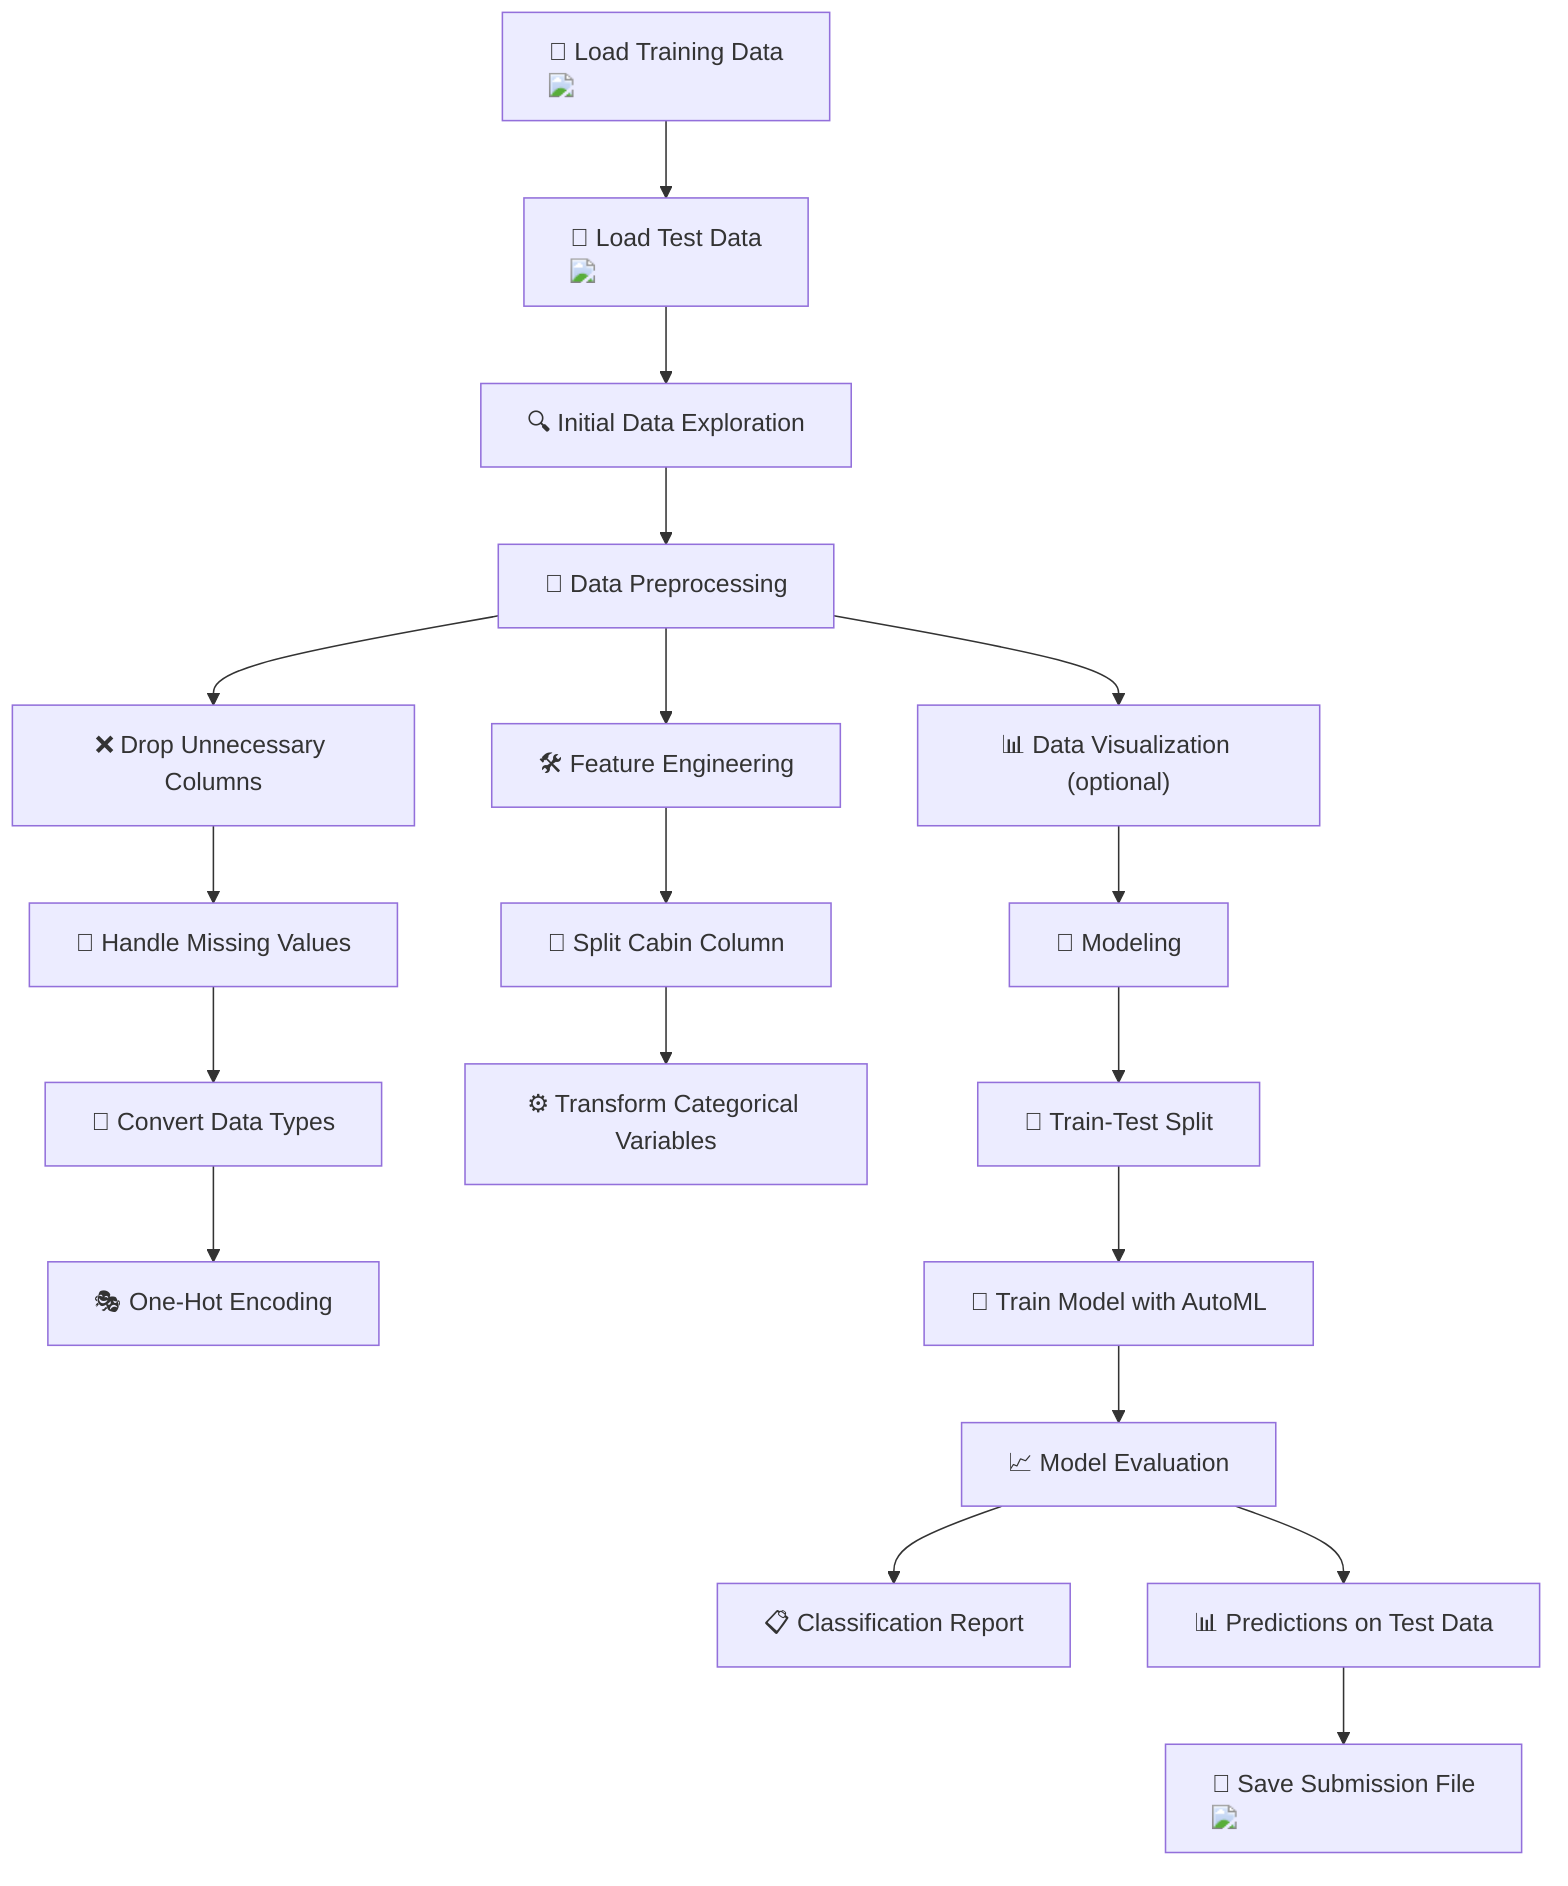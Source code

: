 flowchart TD
    A["📂 Load Training Data <img src='file.svg' />"] --> B["📂 Load Test Data <img src='file.svg' />"]
    B --> C["🔍 Initial Data Exploration"]
    
    C --> D["🧹 Data Preprocessing"]
    D --> D1["❌ Drop Unnecessary Columns"]
    D1 --> D2["🔢 Handle Missing Values"]
    D2 --> D3["🔄 Convert Data Types"]
    D3 --> D4["🎭 One-Hot Encoding"]
    
    D --> E["🛠 Feature Engineering"]
    E --> E1["🔧 Split Cabin Column"]
    E1 --> E2["⚙️ Transform Categorical Variables"]

    D --> F["📊 Data Visualization (optional)"]
    
    F --> G["🚂 Modeling"]
    G --> G1["🔄 Train-Test Split"]
    G1 --> G2["🧠 Train Model with AutoML"]
    
    G2 --> H["📈 Model Evaluation"]
    H --> H1["📋 Classification Report"]
    H --> H2["📊 Predictions on Test Data"]

    H2 --> I["📁 Save Submission File <img src='file.svg' />"]